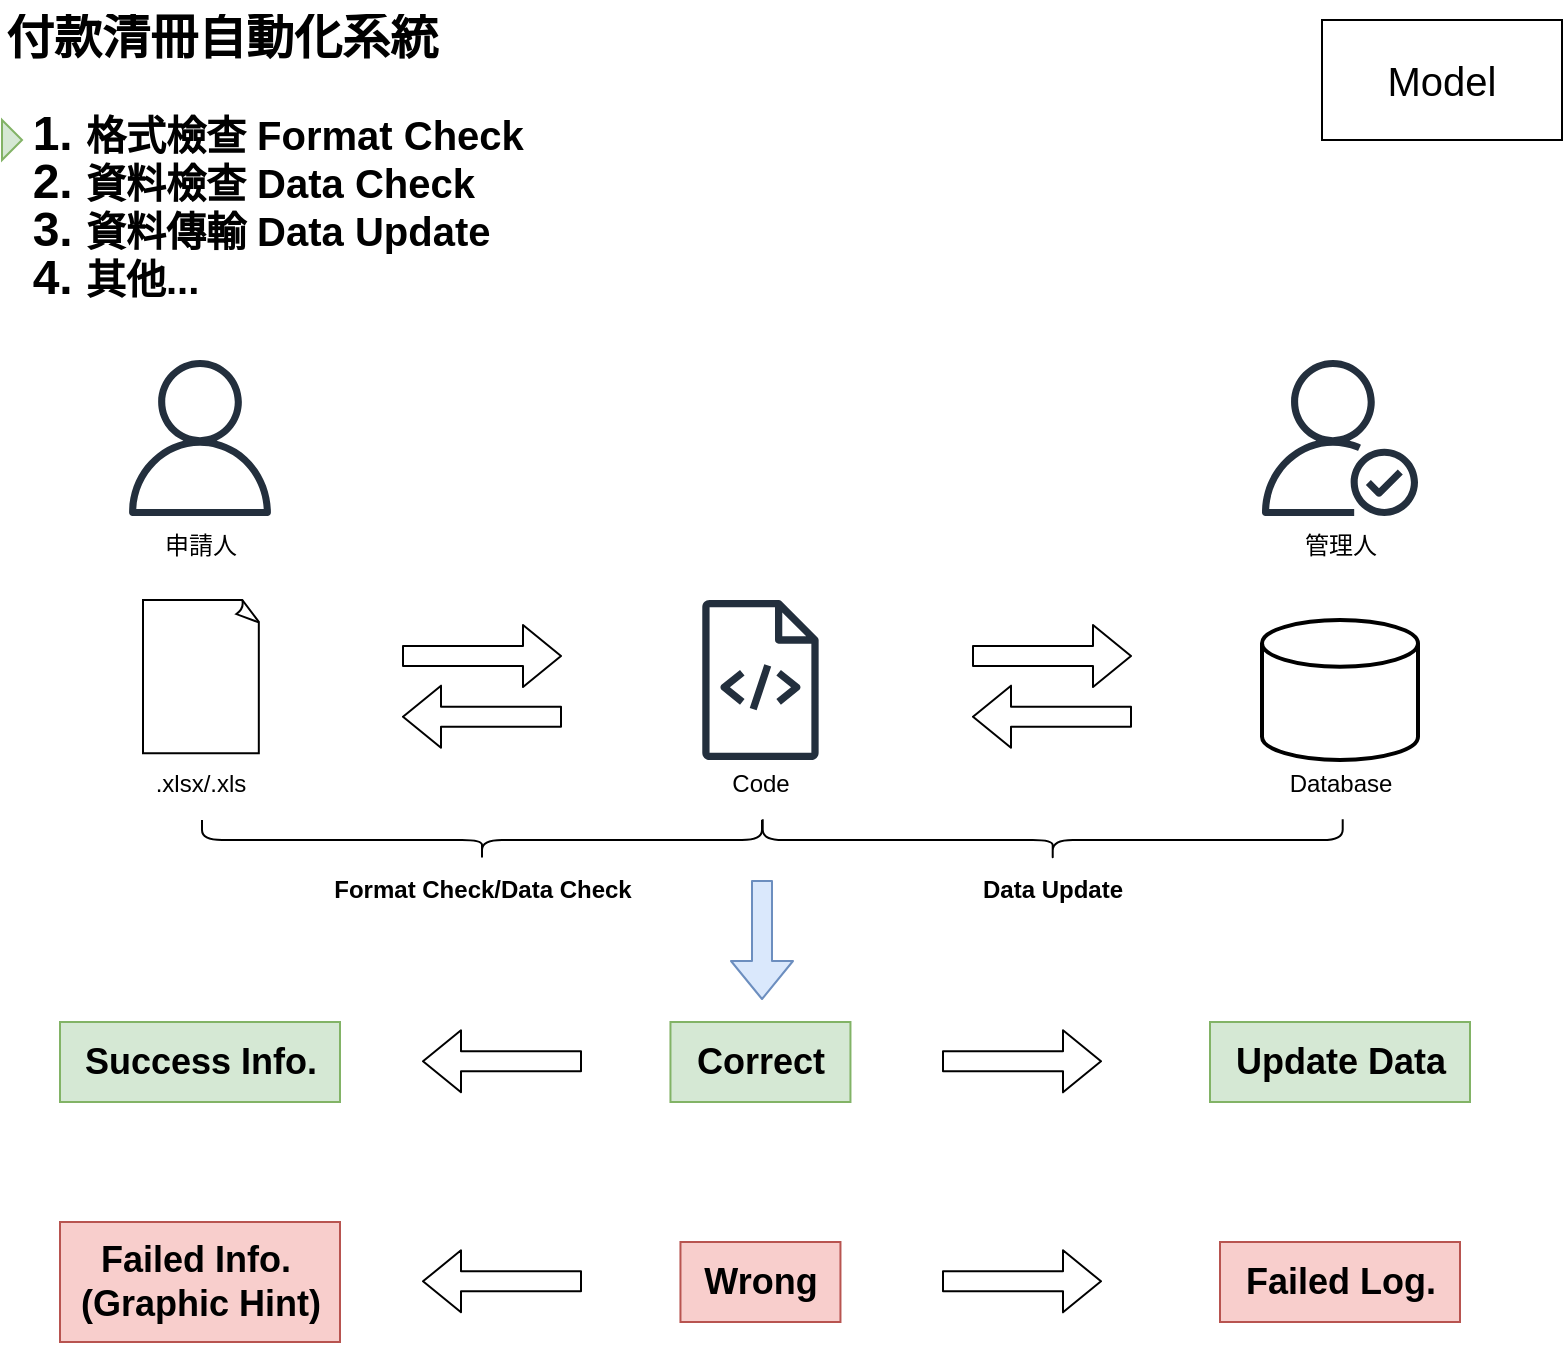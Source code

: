 <mxfile>
    <diagram id="R3MCaV5okG5-uP8U4sA2" name="Overview">
        <mxGraphModel dx="1062" dy="562" grid="1" gridSize="10" guides="1" tooltips="1" connect="1" arrows="1" fold="1" page="1" pageScale="1" pageWidth="827" pageHeight="1169" math="0" shadow="0">
            <root>
                <mxCell id="0"/>
                <mxCell id="1" parent="0"/>
                <mxCell id="2" value="&lt;h1 style=&quot;margin-top: 0px; line-height: 100%;&quot;&gt;付款清冊自動化系統&lt;/h1&gt;&lt;h1 style=&quot;margin-top: 0px; line-height: 100%;&quot;&gt;&lt;ol&gt;&lt;li&gt;&lt;span style=&quot;background-color: transparent;&quot;&gt;&lt;font style=&quot;line-height: 100%; font-size: 20px;&quot;&gt;格式檢查 Format Check&lt;/font&gt;&lt;/span&gt;&lt;/li&gt;&lt;li&gt;&lt;span style=&quot;background-color: transparent;&quot;&gt;&lt;font style=&quot;line-height: 100%; font-size: 20px;&quot;&gt;資料檢查 Data Check&lt;/font&gt;&lt;/span&gt;&lt;/li&gt;&lt;li&gt;&lt;span style=&quot;background-color: transparent;&quot;&gt;&lt;font style=&quot;line-height: 100%; font-size: 20px;&quot;&gt;資料傳輸 Data Update&lt;/font&gt;&lt;/span&gt;&lt;/li&gt;&lt;li&gt;&lt;span style=&quot;font-size: 20px;&quot;&gt;其他...&lt;/span&gt;&lt;/li&gt;&lt;/ol&gt;&lt;/h1&gt;" style="text;html=1;whiteSpace=wrap;overflow=hidden;rounded=0;" parent="1" vertex="1">
                    <mxGeometry x="20" y="10" width="490" height="200" as="geometry"/>
                </mxCell>
                <mxCell id="XS0oPkhmzghSgCvWDz53-14" value="" style="triangle;whiteSpace=wrap;html=1;rotation=0;fillColor=#d5e8d4;strokeColor=#82b366;" parent="1" vertex="1">
                    <mxGeometry x="20" y="70" width="10" height="20" as="geometry"/>
                </mxCell>
                <mxCell id="XS0oPkhmzghSgCvWDz53-15" value="" style="group" parent="1" vertex="1" connectable="0">
                    <mxGeometry x="650" y="190" width="78" height="108" as="geometry"/>
                </mxCell>
                <mxCell id="XS0oPkhmzghSgCvWDz53-5" value="" style="sketch=0;outlineConnect=0;fontColor=#232F3E;gradientColor=none;fillColor=#232F3D;strokeColor=none;dashed=0;verticalLabelPosition=bottom;verticalAlign=top;align=center;html=1;fontSize=12;fontStyle=0;aspect=fixed;pointerEvents=1;shape=mxgraph.aws4.authenticated_user;movable=1;resizable=1;rotatable=1;deletable=1;editable=1;locked=0;connectable=1;" parent="XS0oPkhmzghSgCvWDz53-15" vertex="1">
                    <mxGeometry width="78" height="78" as="geometry"/>
                </mxCell>
                <mxCell id="XS0oPkhmzghSgCvWDz53-12" value="管理人" style="text;html=1;align=center;verticalAlign=middle;resizable=1;points=[];autosize=1;strokeColor=none;fillColor=none;movable=1;rotatable=1;deletable=1;editable=1;locked=0;connectable=1;" parent="XS0oPkhmzghSgCvWDz53-15" vertex="1">
                    <mxGeometry x="9" y="78" width="60" height="30" as="geometry"/>
                </mxCell>
                <mxCell id="XS0oPkhmzghSgCvWDz53-16" value="" style="group" parent="1" vertex="1" connectable="0">
                    <mxGeometry x="80" y="190" width="78" height="108" as="geometry"/>
                </mxCell>
                <mxCell id="XS0oPkhmzghSgCvWDz53-7" value="" style="sketch=0;outlineConnect=0;fontColor=#232F3E;gradientColor=none;fillColor=#232F3D;strokeColor=none;dashed=0;verticalLabelPosition=bottom;verticalAlign=top;align=center;html=1;fontSize=12;fontStyle=0;aspect=fixed;pointerEvents=1;shape=mxgraph.aws4.user;movable=1;resizable=1;rotatable=1;deletable=1;editable=1;locked=0;connectable=1;" parent="XS0oPkhmzghSgCvWDz53-16" vertex="1">
                    <mxGeometry width="78" height="78" as="geometry"/>
                </mxCell>
                <mxCell id="XS0oPkhmzghSgCvWDz53-11" value="申請人" style="text;html=1;align=center;verticalAlign=middle;resizable=1;points=[];autosize=1;strokeColor=none;fillColor=none;movable=1;rotatable=1;deletable=1;editable=1;locked=0;connectable=1;" parent="XS0oPkhmzghSgCvWDz53-16" vertex="1">
                    <mxGeometry x="9" y="78" width="60" height="30" as="geometry"/>
                </mxCell>
                <mxCell id="XS0oPkhmzghSgCvWDz53-20" value="" style="group" parent="1" vertex="1" connectable="0">
                    <mxGeometry x="650" y="320" width="78" height="96.667" as="geometry"/>
                </mxCell>
                <mxCell id="XS0oPkhmzghSgCvWDz53-3" value="" style="strokeWidth=2;html=1;shape=mxgraph.flowchart.database;whiteSpace=wrap;movable=1;resizable=1;rotatable=1;deletable=1;editable=1;locked=0;connectable=1;" parent="XS0oPkhmzghSgCvWDz53-20" vertex="1">
                    <mxGeometry width="78" height="70" as="geometry"/>
                </mxCell>
                <mxCell id="XS0oPkhmzghSgCvWDz53-18" value="Database" style="text;html=1;align=center;verticalAlign=middle;resizable=0;points=[];autosize=1;strokeColor=none;fillColor=none;" parent="XS0oPkhmzghSgCvWDz53-20" vertex="1">
                    <mxGeometry x="4" y="66.667" width="70" height="30" as="geometry"/>
                </mxCell>
                <mxCell id="XS0oPkhmzghSgCvWDz53-23" value="" style="group" parent="1" vertex="1" connectable="0">
                    <mxGeometry x="84" y="310" width="70" height="106.667" as="geometry"/>
                </mxCell>
                <mxCell id="XS0oPkhmzghSgCvWDz53-21" value="" style="whiteSpace=wrap;html=1;shape=mxgraph.basic.document;movable=1;resizable=1;rotatable=1;deletable=1;editable=1;locked=0;connectable=1;" parent="XS0oPkhmzghSgCvWDz53-23" vertex="1">
                    <mxGeometry x="6.5" width="58.5" height="76.67" as="geometry"/>
                </mxCell>
                <mxCell id="XS0oPkhmzghSgCvWDz53-22" value=".xlsx/.xls" style="text;html=1;align=center;verticalAlign=middle;resizable=1;points=[];autosize=1;strokeColor=none;fillColor=none;movable=1;rotatable=1;deletable=1;editable=1;locked=0;connectable=1;" parent="XS0oPkhmzghSgCvWDz53-23" vertex="1">
                    <mxGeometry y="76.667" width="70" height="30" as="geometry"/>
                </mxCell>
                <mxCell id="XS0oPkhmzghSgCvWDz53-28" value="" style="group" parent="1" vertex="1" connectable="0">
                    <mxGeometry x="120" y="420" width="280" height="50" as="geometry"/>
                </mxCell>
                <mxCell id="XS0oPkhmzghSgCvWDz53-26" value="" style="shape=curlyBracket;whiteSpace=wrap;html=1;rounded=1;flipH=1;labelPosition=right;verticalLabelPosition=middle;align=left;verticalAlign=middle;rotation=90;" parent="XS0oPkhmzghSgCvWDz53-28" vertex="1">
                    <mxGeometry x="130" y="-130" width="20" height="280" as="geometry"/>
                </mxCell>
                <mxCell id="XS0oPkhmzghSgCvWDz53-27" value="&lt;b&gt;Format Check/Data Check&lt;/b&gt;" style="text;html=1;align=center;verticalAlign=middle;resizable=0;points=[];autosize=1;strokeColor=none;fillColor=none;" parent="XS0oPkhmzghSgCvWDz53-28" vertex="1">
                    <mxGeometry x="55" y="20" width="170" height="30" as="geometry"/>
                </mxCell>
                <mxCell id="XS0oPkhmzghSgCvWDz53-38" value="" style="group" parent="1" vertex="1" connectable="0">
                    <mxGeometry x="505" y="338.0" width="80" height="30.34" as="geometry"/>
                </mxCell>
                <mxCell id="XS0oPkhmzghSgCvWDz53-33" value="" style="shape=flexArrow;endArrow=classic;html=1;" parent="XS0oPkhmzghSgCvWDz53-38" edge="1">
                    <mxGeometry width="50" height="50" relative="1" as="geometry">
                        <mxPoint as="sourcePoint"/>
                        <mxPoint x="80" as="targetPoint"/>
                    </mxGeometry>
                </mxCell>
                <mxCell id="XS0oPkhmzghSgCvWDz53-35" value="" style="shape=flexArrow;endArrow=classic;html=1;" parent="XS0oPkhmzghSgCvWDz53-38" edge="1">
                    <mxGeometry width="50" height="50" relative="1" as="geometry">
                        <mxPoint x="80" y="30.34" as="sourcePoint"/>
                        <mxPoint y="30.34" as="targetPoint"/>
                    </mxGeometry>
                </mxCell>
                <mxCell id="XS0oPkhmzghSgCvWDz53-39" value="" style="group" parent="1" vertex="1" connectable="0">
                    <mxGeometry x="220" y="338.0" width="80" height="30.34" as="geometry"/>
                </mxCell>
                <mxCell id="XS0oPkhmzghSgCvWDz53-36" value="" style="shape=flexArrow;endArrow=classic;html=1;" parent="XS0oPkhmzghSgCvWDz53-39" edge="1">
                    <mxGeometry width="50" height="50" relative="1" as="geometry">
                        <mxPoint as="sourcePoint"/>
                        <mxPoint x="80" as="targetPoint"/>
                    </mxGeometry>
                </mxCell>
                <mxCell id="XS0oPkhmzghSgCvWDz53-37" value="" style="shape=flexArrow;endArrow=classic;html=1;" parent="XS0oPkhmzghSgCvWDz53-39" edge="1">
                    <mxGeometry width="50" height="50" relative="1" as="geometry">
                        <mxPoint x="80" y="30.34" as="sourcePoint"/>
                        <mxPoint y="30.34" as="targetPoint"/>
                    </mxGeometry>
                </mxCell>
                <mxCell id="XS0oPkhmzghSgCvWDz53-30" value="" style="shape=curlyBracket;whiteSpace=wrap;html=1;rounded=1;flipH=1;labelPosition=right;verticalLabelPosition=middle;align=left;verticalAlign=middle;rotation=90;" parent="1" vertex="1">
                    <mxGeometry x="535" y="285" width="20.71" height="290" as="geometry"/>
                </mxCell>
                <mxCell id="XS0oPkhmzghSgCvWDz53-31" value="&lt;b&gt;Data Update&lt;/b&gt;" style="text;html=1;align=center;verticalAlign=middle;resizable=0;points=[];autosize=1;strokeColor=none;fillColor=none;" parent="1" vertex="1">
                    <mxGeometry x="500.004" y="440" width="90" height="30" as="geometry"/>
                </mxCell>
                <mxCell id="XS0oPkhmzghSgCvWDz53-41" value="&lt;font style=&quot;font-size: 18px;&quot;&gt;&lt;b&gt;Correct&lt;/b&gt;&lt;/font&gt;" style="text;html=1;align=center;verticalAlign=middle;resizable=0;points=[];autosize=1;strokeColor=#82b366;fillColor=#d5e8d4;" parent="1" vertex="1">
                    <mxGeometry x="354.23" y="521" width="90" height="40" as="geometry"/>
                </mxCell>
                <mxCell id="XS0oPkhmzghSgCvWDz53-43" value="&lt;font style=&quot;font-size: 18px;&quot;&gt;&lt;b&gt;Wrong&lt;/b&gt;&lt;/font&gt;" style="text;html=1;align=center;verticalAlign=middle;resizable=0;points=[];autosize=1;strokeColor=#b85450;fillColor=#f8cecc;" parent="1" vertex="1">
                    <mxGeometry x="359.23" y="631" width="80" height="40" as="geometry"/>
                </mxCell>
                <mxCell id="XS0oPkhmzghSgCvWDz53-44" value="" style="shape=flexArrow;endArrow=classic;html=1;" parent="1" edge="1">
                    <mxGeometry width="50" height="50" relative="1" as="geometry">
                        <mxPoint x="490" y="540.66" as="sourcePoint"/>
                        <mxPoint x="570" y="540.66" as="targetPoint"/>
                    </mxGeometry>
                </mxCell>
                <mxCell id="XS0oPkhmzghSgCvWDz53-45" value="" style="shape=flexArrow;endArrow=classic;html=1;" parent="1" edge="1">
                    <mxGeometry width="50" height="50" relative="1" as="geometry">
                        <mxPoint x="310" y="540.66" as="sourcePoint"/>
                        <mxPoint x="230" y="540.66" as="targetPoint"/>
                    </mxGeometry>
                </mxCell>
                <mxCell id="XS0oPkhmzghSgCvWDz53-47" value="&lt;span style=&quot;font-size: 18px;&quot;&gt;&lt;b&gt;Success Info.&lt;/b&gt;&lt;/span&gt;" style="text;html=1;align=center;verticalAlign=middle;resizable=0;points=[];autosize=1;strokeColor=#82b366;fillColor=#d5e8d4;" parent="1" vertex="1">
                    <mxGeometry x="49" y="521" width="140" height="40" as="geometry"/>
                </mxCell>
                <mxCell id="XS0oPkhmzghSgCvWDz53-48" value="&lt;span style=&quot;font-size: 18px;&quot;&gt;&lt;b&gt;Update Data&lt;/b&gt;&lt;/span&gt;" style="text;html=1;align=center;verticalAlign=middle;resizable=0;points=[];autosize=1;strokeColor=#82b366;fillColor=#d5e8d4;" parent="1" vertex="1">
                    <mxGeometry x="624" y="521" width="130" height="40" as="geometry"/>
                </mxCell>
                <mxCell id="XS0oPkhmzghSgCvWDz53-49" value="" style="shape=flexArrow;endArrow=classic;html=1;fillColor=#dae8fc;strokeColor=#6c8ebf;" parent="1" edge="1">
                    <mxGeometry width="50" height="50" relative="1" as="geometry">
                        <mxPoint x="400" y="450" as="sourcePoint"/>
                        <mxPoint x="400" y="510" as="targetPoint"/>
                    </mxGeometry>
                </mxCell>
                <mxCell id="XS0oPkhmzghSgCvWDz53-50" value="" style="shape=flexArrow;endArrow=classic;html=1;" parent="1" edge="1">
                    <mxGeometry width="50" height="50" relative="1" as="geometry">
                        <mxPoint x="490" y="650.66" as="sourcePoint"/>
                        <mxPoint x="570" y="650.66" as="targetPoint"/>
                    </mxGeometry>
                </mxCell>
                <mxCell id="XS0oPkhmzghSgCvWDz53-51" value="&lt;span style=&quot;font-size: 18px;&quot;&gt;&lt;b&gt;Failed Log.&lt;/b&gt;&lt;/span&gt;" style="text;html=1;align=center;verticalAlign=middle;resizable=0;points=[];autosize=1;strokeColor=#b85450;fillColor=#f8cecc;" parent="1" vertex="1">
                    <mxGeometry x="629" y="631" width="120" height="40" as="geometry"/>
                </mxCell>
                <mxCell id="XS0oPkhmzghSgCvWDz53-52" value="" style="shape=flexArrow;endArrow=classic;html=1;" parent="1" edge="1">
                    <mxGeometry width="50" height="50" relative="1" as="geometry">
                        <mxPoint x="310" y="650.66" as="sourcePoint"/>
                        <mxPoint x="230" y="650.66" as="targetPoint"/>
                    </mxGeometry>
                </mxCell>
                <mxCell id="XS0oPkhmzghSgCvWDz53-53" value="&lt;span style=&quot;font-size: 18px;&quot;&gt;&lt;b&gt;Failed Info.&amp;nbsp;&lt;/b&gt;&lt;/span&gt;&lt;div&gt;&lt;span style=&quot;font-size: 18px;&quot;&gt;&lt;b&gt;(Graphic Hint)&lt;/b&gt;&lt;/span&gt;&lt;/div&gt;" style="text;html=1;align=center;verticalAlign=middle;resizable=0;points=[];autosize=1;strokeColor=#b85450;fillColor=#f8cecc;" parent="1" vertex="1">
                    <mxGeometry x="49" y="621" width="140" height="60" as="geometry"/>
                </mxCell>
                <mxCell id="XS0oPkhmzghSgCvWDz53-81" value="" style="group" parent="1" vertex="1" connectable="0">
                    <mxGeometry x="370" y="310" width="58.46" height="106.667" as="geometry"/>
                </mxCell>
                <mxCell id="XS0oPkhmzghSgCvWDz53-25" value="" style="sketch=0;outlineConnect=0;fontColor=#232F3E;gradientColor=none;fillColor=#232F3D;strokeColor=none;dashed=0;verticalLabelPosition=bottom;verticalAlign=top;align=center;html=1;fontSize=12;fontStyle=0;aspect=fixed;pointerEvents=1;shape=mxgraph.aws4.source_code;" parent="XS0oPkhmzghSgCvWDz53-81" vertex="1">
                    <mxGeometry width="58.46" height="80" as="geometry"/>
                </mxCell>
                <mxCell id="XS0oPkhmzghSgCvWDz53-42" value="Code" style="text;html=1;align=center;verticalAlign=middle;resizable=1;points=[];autosize=1;strokeColor=none;fillColor=none;movable=1;rotatable=1;deletable=1;editable=1;locked=0;connectable=1;" parent="XS0oPkhmzghSgCvWDz53-81" vertex="1">
                    <mxGeometry x="4.23" y="76.667" width="50" height="30" as="geometry"/>
                </mxCell>
                <mxCell id="Q-YhebVudi6U-u5h9qIw-2" value="&lt;font style=&quot;font-size: 20px;&quot;&gt;Model&lt;/font&gt;" style="rounded=0;whiteSpace=wrap;html=1;" parent="1" vertex="1">
                    <mxGeometry x="680" y="20" width="120" height="60" as="geometry"/>
                </mxCell>
            </root>
        </mxGraphModel>
    </diagram>
    <diagram id="IJvFAQzMHO1RWyK33gey" name="System Architecture">
        <mxGraphModel dx="1062" dy="482" grid="1" gridSize="10" guides="1" tooltips="1" connect="1" arrows="1" fold="1" page="1" pageScale="1" pageWidth="827" pageHeight="1169" math="0" shadow="0">
            <root>
                <mxCell id="0"/>
                <mxCell id="1" parent="0"/>
                <mxCell id="5TG3TkOIkGJoEkZ3XkZn-8" value="&lt;h1 style=&quot;margin-top: 0px;&quot;&gt;System Architecture (M&lt;font&gt;VC&lt;font style=&quot;&quot;&gt;)&lt;/font&gt;&lt;/font&gt;&lt;/h1&gt;" style="text;html=1;whiteSpace=wrap;overflow=hidden;rounded=0;" parent="1" vertex="1">
                    <mxGeometry x="30" y="20" width="330" height="120" as="geometry"/>
                </mxCell>
                <mxCell id="5TG3TkOIkGJoEkZ3XkZn-1" value="&lt;font style=&quot;font-size: 20px;&quot;&gt;Controller&lt;/font&gt;" style="rounded=0;whiteSpace=wrap;html=1;" parent="1" vertex="1">
                    <mxGeometry x="259" y="170" width="120" height="60" as="geometry"/>
                </mxCell>
                <mxCell id="5TG3TkOIkGJoEkZ3XkZn-2" value="&lt;font style=&quot;font-size: 20px;&quot;&gt;View&lt;/font&gt;" style="rounded=0;whiteSpace=wrap;html=1;" parent="1" vertex="1">
                    <mxGeometry x="259" y="330" width="120" height="60" as="geometry"/>
                </mxCell>
                <mxCell id="5TG3TkOIkGJoEkZ3XkZn-3" value="&lt;font style=&quot;font-size: 20px;&quot;&gt;Model&lt;/font&gt;" style="rounded=0;whiteSpace=wrap;html=1;" parent="1" vertex="1">
                    <mxGeometry x="499" y="250" width="120" height="60" as="geometry"/>
                </mxCell>
                <mxCell id="5TG3TkOIkGJoEkZ3XkZn-4" value="" style="shape=flexArrow;endArrow=classic;startArrow=classic;html=1;" parent="1" edge="1">
                    <mxGeometry width="100" height="100" relative="1" as="geometry">
                        <mxPoint x="389" y="200" as="sourcePoint"/>
                        <mxPoint x="489" y="280" as="targetPoint"/>
                    </mxGeometry>
                </mxCell>
                <mxCell id="5TG3TkOIkGJoEkZ3XkZn-5" value="" style="shape=flexArrow;endArrow=classic;startArrow=classic;html=1;" parent="1" edge="1">
                    <mxGeometry width="100" height="100" relative="1" as="geometry">
                        <mxPoint x="319" y="320" as="sourcePoint"/>
                        <mxPoint x="319" y="240" as="targetPoint"/>
                    </mxGeometry>
                </mxCell>
                <mxCell id="5TG3TkOIkGJoEkZ3XkZn-6" value="" style="shape=datastore;whiteSpace=wrap;html=1;" parent="1" vertex="1">
                    <mxGeometry x="719" y="245" width="70" height="70" as="geometry"/>
                </mxCell>
                <mxCell id="5TG3TkOIkGJoEkZ3XkZn-7" value="" style="shape=flexArrow;endArrow=classic;startArrow=classic;html=1;" parent="1" edge="1">
                    <mxGeometry width="100" height="100" relative="1" as="geometry">
                        <mxPoint x="639" y="279.5" as="sourcePoint"/>
                        <mxPoint x="699" y="279.5" as="targetPoint"/>
                    </mxGeometry>
                </mxCell>
                <mxCell id="5TG3TkOIkGJoEkZ3XkZn-9" value="" style="sketch=0;pointerEvents=1;shadow=0;dashed=0;html=1;strokeColor=none;fillColor=#505050;labelPosition=center;verticalLabelPosition=bottom;verticalAlign=top;outlineConnect=0;align=center;shape=mxgraph.office.concepts.home_page;" parent="1" vertex="1">
                    <mxGeometry x="39" y="230" width="140" height="110" as="geometry"/>
                </mxCell>
                <mxCell id="5TG3TkOIkGJoEkZ3XkZn-10" value="" style="shape=flexArrow;endArrow=classic;html=1;" parent="1" edge="1">
                    <mxGeometry width="50" height="50" relative="1" as="geometry">
                        <mxPoint x="199" y="250" as="sourcePoint"/>
                        <mxPoint x="249" y="200" as="targetPoint"/>
                    </mxGeometry>
                </mxCell>
                <mxCell id="5TG3TkOIkGJoEkZ3XkZn-11" value="" style="shape=flexArrow;endArrow=classic;html=1;" parent="1" edge="1">
                    <mxGeometry width="50" height="50" relative="1" as="geometry">
                        <mxPoint x="249" y="360" as="sourcePoint"/>
                        <mxPoint x="199" y="320" as="targetPoint"/>
                    </mxGeometry>
                </mxCell>
                <mxCell id="5TG3TkOIkGJoEkZ3XkZn-12" value="What overview done" style="text;html=1;align=center;verticalAlign=middle;resizable=0;points=[];autosize=1;strokeColor=none;fillColor=none;" parent="1" vertex="1">
                    <mxGeometry x="494" y="340" width="130" height="30" as="geometry"/>
                </mxCell>
                <mxCell id="5TG3TkOIkGJoEkZ3XkZn-13" value="API" style="text;html=1;align=center;verticalAlign=middle;resizable=0;points=[];autosize=1;strokeColor=none;fillColor=none;" parent="1" vertex="1">
                    <mxGeometry x="299" y="130" width="40" height="30" as="geometry"/>
                </mxCell>
                <mxCell id="5TG3TkOIkGJoEkZ3XkZn-14" value="Template" style="text;html=1;align=center;verticalAlign=middle;resizable=0;points=[];autosize=1;strokeColor=none;fillColor=none;" parent="1" vertex="1">
                    <mxGeometry x="284" y="400" width="70" height="30" as="geometry"/>
                </mxCell>
                <mxCell id="5TG3TkOIkGJoEkZ3XkZn-15" value="Database" style="text;html=1;align=center;verticalAlign=middle;resizable=0;points=[];autosize=1;strokeColor=none;fillColor=none;" parent="1" vertex="1">
                    <mxGeometry x="719" y="340" width="70" height="30" as="geometry"/>
                </mxCell>
            </root>
        </mxGraphModel>
    </diagram>
    <diagram id="uDkhnKWfSCEcHw3YCvQZ" name="流程圖">
        <mxGraphModel dx="1062" dy="562" grid="1" gridSize="10" guides="1" tooltips="1" connect="1" arrows="1" fold="1" page="1" pageScale="1" pageWidth="827" pageHeight="1169" math="0" shadow="0">
            <root>
                <mxCell id="0"/>
                <mxCell id="1" parent="0"/>
                <mxCell id="nsEoL1BPUs58Sx67tx0J-1" value="main.py" style="rounded=0;whiteSpace=wrap;html=1;" parent="1" vertex="1">
                    <mxGeometry x="50" y="40" width="120" height="60" as="geometry"/>
                </mxCell>
                <mxCell id="nsEoL1BPUs58Sx67tx0J-2" value="file_validator.py" style="rounded=0;whiteSpace=wrap;html=1;" parent="1" vertex="1">
                    <mxGeometry x="260" y="40" width="120" height="60" as="geometry"/>
                </mxCell>
                <mxCell id="vC9C5nhdSHlLk2iu63cF-16" value="" style="edgeStyle=none;html=1;exitX=1;exitY=0.5;exitDx=0;exitDy=0;endArrow=none;endFill=0;" parent="1" source="nsEoL1BPUs58Sx67tx0J-3" edge="1">
                    <mxGeometry relative="1" as="geometry">
                        <mxPoint x="420" y="70" as="targetPoint"/>
                        <Array as="points">
                            <mxPoint x="420" y="350"/>
                        </Array>
                    </mxGeometry>
                </mxCell>
                <mxCell id="nsEoL1BPUs58Sx67tx0J-3" value="logic_validator.py" style="rounded=0;whiteSpace=wrap;html=1;" parent="1" vertex="1">
                    <mxGeometry x="260" y="320" width="120" height="60" as="geometry"/>
                </mxCell>
                <mxCell id="nsEoL1BPUs58Sx67tx0J-7" value="" style="endArrow=classic;html=1;exitX=1;exitY=0.5;exitDx=0;exitDy=0;entryX=0;entryY=0.5;entryDx=0;entryDy=0;" parent="1" source="nsEoL1BPUs58Sx67tx0J-1" target="nsEoL1BPUs58Sx67tx0J-2" edge="1">
                    <mxGeometry width="50" height="50" relative="1" as="geometry">
                        <mxPoint x="180" y="280" as="sourcePoint"/>
                        <mxPoint x="230" y="230" as="targetPoint"/>
                    </mxGeometry>
                </mxCell>
                <mxCell id="nsEoL1BPUs58Sx67tx0J-8" value="" style="endArrow=classic;html=1;entryX=0;entryY=0.5;entryDx=0;entryDy=0;" parent="1" target="nsEoL1BPUs58Sx67tx0J-12" edge="1">
                    <mxGeometry width="50" height="50" relative="1" as="geometry">
                        <mxPoint x="380" y="70" as="sourcePoint"/>
                        <mxPoint x="460" y="70" as="targetPoint"/>
                    </mxGeometry>
                </mxCell>
                <mxCell id="nsEoL1BPUs58Sx67tx0J-9" value="1. 父路徑檢查&lt;div&gt;2. 檔案格式檢查&lt;/div&gt;&lt;div&gt;3. 檔案屬性取得&lt;/div&gt;&lt;div&gt;&lt;br&gt;&lt;/div&gt;" style="text;html=1;align=left;verticalAlign=middle;resizable=0;points=[];autosize=1;strokeColor=none;fillColor=none;" parent="1" vertex="1">
                    <mxGeometry x="275" y="110" width="110" height="70" as="geometry"/>
                </mxCell>
                <mxCell id="nsEoL1BPUs58Sx67tx0J-11" value="1. 表4、7、9基本格式檢查" style="text;html=1;align=center;verticalAlign=middle;resizable=0;points=[];autosize=1;strokeColor=none;fillColor=none;" parent="1" vertex="1">
                    <mxGeometry x="240" y="250" width="160" height="30" as="geometry"/>
                </mxCell>
                <mxCell id="nsEoL1BPUs58Sx67tx0J-12" value="logger.py" style="rounded=0;whiteSpace=wrap;html=1;" parent="1" vertex="1">
                    <mxGeometry x="470" y="40" width="120" height="60" as="geometry"/>
                </mxCell>
                <mxCell id="nsEoL1BPUs58Sx67tx0J-14" value="1. 輸出日誌" style="text;html=1;align=center;verticalAlign=middle;resizable=0;points=[];autosize=1;strokeColor=none;fillColor=none;" parent="1" vertex="1">
                    <mxGeometry x="490" y="110" width="80" height="30" as="geometry"/>
                </mxCell>
                <mxCell id="nsEoL1BPUs58Sx67tx0J-15" value="1. 整合" style="text;html=1;align=center;verticalAlign=middle;resizable=0;points=[];autosize=1;strokeColor=none;fillColor=none;" parent="1" vertex="1">
                    <mxGeometry x="80" y="110" width="60" height="30" as="geometry"/>
                </mxCell>
                <mxCell id="vC9C5nhdSHlLk2iu63cF-1" value="schema_validator.py" style="rounded=0;whiteSpace=wrap;html=1;" parent="1" vertex="1">
                    <mxGeometry x="260" y="180" width="120" height="60" as="geometry"/>
                </mxCell>
                <mxCell id="vC9C5nhdSHlLk2iu63cF-2" value="" style="endArrow=classic;html=1;entryX=0;entryY=0.5;entryDx=0;entryDy=0;endFill=1;" parent="1" target="vC9C5nhdSHlLk2iu63cF-1" edge="1">
                    <mxGeometry width="50" height="50" relative="1" as="geometry">
                        <mxPoint x="220" y="70" as="sourcePoint"/>
                        <mxPoint x="440" y="220" as="targetPoint"/>
                        <Array as="points">
                            <mxPoint x="220" y="210"/>
                        </Array>
                    </mxGeometry>
                </mxCell>
                <mxCell id="vC9C5nhdSHlLk2iu63cF-3" value="" style="endArrow=classic;html=1;entryX=0;entryY=0.5;entryDx=0;entryDy=0;endFill=1;" parent="1" edge="1">
                    <mxGeometry width="50" height="50" relative="1" as="geometry">
                        <mxPoint x="220" y="190" as="sourcePoint"/>
                        <mxPoint x="260" y="350" as="targetPoint"/>
                        <Array as="points">
                            <mxPoint x="220" y="350"/>
                        </Array>
                    </mxGeometry>
                </mxCell>
                <mxCell id="vC9C5nhdSHlLk2iu63cF-5" value="" style="endArrow=none;html=1;exitX=1;exitY=0.5;exitDx=0;exitDy=0;" parent="1" source="vC9C5nhdSHlLk2iu63cF-1" edge="1">
                    <mxGeometry width="50" height="50" relative="1" as="geometry">
                        <mxPoint x="390" y="270" as="sourcePoint"/>
                        <mxPoint x="420" y="70" as="targetPoint"/>
                        <Array as="points">
                            <mxPoint x="420" y="210"/>
                        </Array>
                    </mxGeometry>
                </mxCell>
                <mxCell id="vC9C5nhdSHlLk2iu63cF-7" value="&lt;div&gt;&lt;font&gt;1. 資料庫檢索&lt;br&gt;&lt;/font&gt;&lt;/div&gt;&lt;div&gt;&lt;font&gt;2.&amp;nbsp;&lt;/font&gt;&lt;span style=&quot;color: rgb(63, 63, 63); background-color: transparent;&quot;&gt;商業邏輯檢查&lt;/span&gt;&lt;/div&gt;" style="text;html=1;align=left;verticalAlign=middle;resizable=0;points=[];autosize=1;strokeColor=none;fillColor=none;" parent="1" vertex="1">
                    <mxGeometry x="270" y="395" width="110" height="40" as="geometry"/>
                </mxCell>
                <mxCell id="vC9C5nhdSHlLk2iu63cF-8" value="&lt;div style=&quot;text-align: left;&quot;&gt;&lt;ul&gt;&lt;li&gt;&lt;font style=&quot;color: rgb(255, 0, 0); font-size: 14px;&quot;&gt;把針對格式或是文字敘述錯誤的歸類到schema_validator&lt;/font&gt;&lt;/li&gt;&lt;li&gt;&lt;font style=&quot;color: rgb(255, 0, 0); font-size: 14px;&quot;&gt;跟資料庫互動的才放在logic_validator&lt;/font&gt;&lt;/li&gt;&lt;/ul&gt;&lt;/div&gt;" style="text;html=1;align=center;verticalAlign=middle;resizable=0;points=[];autosize=1;fontStyle=1;fillColor=#ffe6cc;strokeColor=#d79b00;" parent="1" vertex="1">
                    <mxGeometry x="440" y="290" width="410" height="80" as="geometry"/>
                </mxCell>
                <mxCell id="vC9C5nhdSHlLk2iu63cF-9" value="&lt;font style=&quot;font-size: 15px;&quot;&gt;Todo&lt;br&gt;&lt;div style=&quot;text-align: left;&quot;&gt;&lt;span style=&quot;background-color: transparent;&quot;&gt;1.Define 一個統一的輸出形式如json、dict等 給logger抓取&lt;/span&gt;&lt;/div&gt;&lt;div style=&quot;text-align: left;&quot;&gt;&lt;span style=&quot;background-color: transparent;&quot;&gt;2.討論一下他們給的邏輯應該要怎麼區分&lt;/span&gt;&lt;/div&gt;&lt;/font&gt;" style="text;html=1;align=center;verticalAlign=middle;resizable=0;points=[];autosize=1;strokeColor=#666666;fillColor=#f5f5f5;fontColor=#333333;" parent="1" vertex="1">
                    <mxGeometry x="440" y="390" width="410" height="70" as="geometry"/>
                </mxCell>
                <mxCell id="vC9C5nhdSHlLk2iu63cF-10" value="update.py" style="rounded=0;whiteSpace=wrap;html=1;" parent="1" vertex="1">
                    <mxGeometry x="680" y="40" width="120" height="60" as="geometry"/>
                </mxCell>
                <mxCell id="vC9C5nhdSHlLk2iu63cF-13" value="" style="endArrow=classic;html=1;entryX=0;entryY=0.5;entryDx=0;entryDy=0;" parent="1" edge="1">
                    <mxGeometry width="50" height="50" relative="1" as="geometry">
                        <mxPoint x="590" y="69.5" as="sourcePoint"/>
                        <mxPoint x="680" y="69.5" as="targetPoint"/>
                    </mxGeometry>
                </mxCell>
                <mxCell id="vC9C5nhdSHlLk2iu63cF-14" value="1. 資料正規化&lt;div&gt;2. 更新資料庫&lt;/div&gt;" style="text;html=1;align=center;verticalAlign=middle;resizable=0;points=[];autosize=1;strokeColor=none;fillColor=none;" parent="1" vertex="1">
                    <mxGeometry x="690" y="105" width="100" height="40" as="geometry"/>
                </mxCell>
                <mxCell id="vC9C5nhdSHlLk2iu63cF-17" value="visualization.py" style="rounded=0;whiteSpace=wrap;html=1;" parent="1" vertex="1">
                    <mxGeometry x="680" y="180" width="120" height="60" as="geometry"/>
                </mxCell>
                <mxCell id="vC9C5nhdSHlLk2iu63cF-18" value="1. logger可視化" style="text;html=1;align=center;verticalAlign=middle;resizable=0;points=[];autosize=1;strokeColor=none;fillColor=none;" parent="1" vertex="1">
                    <mxGeometry x="685" y="250" width="110" height="30" as="geometry"/>
                </mxCell>
                <mxCell id="vC9C5nhdSHlLk2iu63cF-19" value="" style="endArrow=classic;html=1;entryX=0;entryY=0.5;entryDx=0;entryDy=0;" parent="1" target="vC9C5nhdSHlLk2iu63cF-17" edge="1">
                    <mxGeometry width="50" height="50" relative="1" as="geometry">
                        <mxPoint x="630" y="70" as="sourcePoint"/>
                        <mxPoint x="690" y="79.5" as="targetPoint"/>
                        <Array as="points">
                            <mxPoint x="630" y="210"/>
                        </Array>
                    </mxGeometry>
                </mxCell>
            </root>
        </mxGraphModel>
    </diagram>
</mxfile>